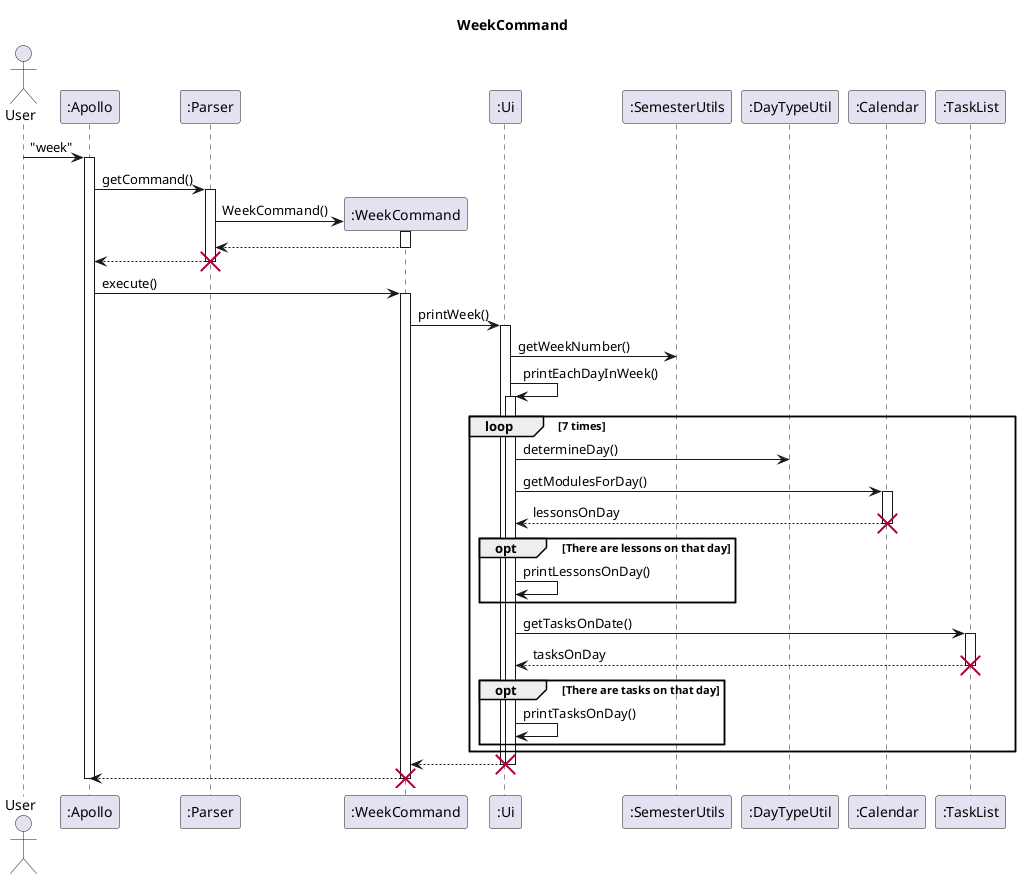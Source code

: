 @startuml
'https://plantuml.com/sequence-diagram

skinparam maxMessageSize 100

title WeekCommand

actor User
participant ":Apollo" as Apollo
participant ":Parser" as Parser
participant ":WeekCommand" as week
participant ":Ui" as Ui
participant ":SemesterUtils" as SemUtils
participant ":DayTypeUtil" as DayTypeUtil
participant ":Calendar" as Calendar
participant ":TaskList" as TaskList

User -> Apollo : "week"
activate Apollo
Apollo -> Parser : getCommand()
activate Parser
Parser -> week** : WeekCommand()
week++
return
return
destroy Parser

Apollo -> week : execute()
activate week

week -> Ui : printWeek()
activate Ui
Ui -> SemUtils : getWeekNumber()

Ui -> Ui++ : printEachDayInWeek()

loop 7 times
    Ui -> DayTypeUtil : determineDay()

    Ui -> Calendar : getModulesForDay()
    activate Calendar
    Calendar --> Ui : lessonsOnDay
    destroy Calendar
    opt There are lessons on that day
    Ui -> Ui : printLessonsOnDay()
    end

    Ui -> TaskList : getTasksOnDate()
    activate TaskList
    TaskList --> Ui : tasksOnDay
    destroy TaskList
    opt There are tasks on that day
    Ui -> Ui : printTasksOnDay()
    end
end
week <-- Ui--
destroy Ui
week --> Apollo
destroy week
Apollo--

@enduml